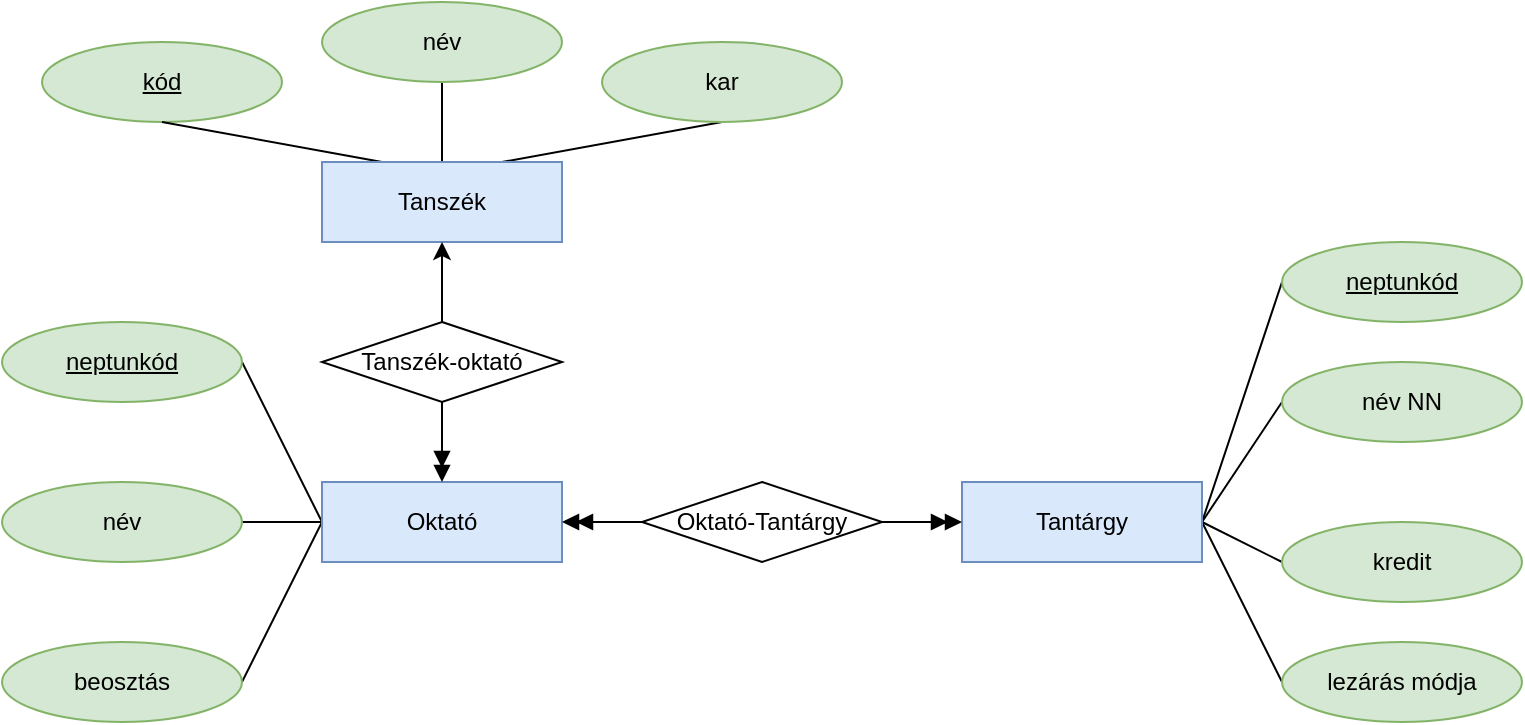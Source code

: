 <mxfile version="20.4.0" type="device"><diagram id="3Hn4xAxNsXAKJAQ3Ugm6" name="Page-1"><mxGraphModel dx="1221" dy="688" grid="1" gridSize="10" guides="1" tooltips="1" connect="1" arrows="1" fold="1" page="1" pageScale="1" pageWidth="827" pageHeight="1169" math="0" shadow="0"><root><mxCell id="0"/><mxCell id="1" parent="0"/><mxCell id="7-uc2TNhdTV9b3Npj9fE-222" value="&lt;u&gt;kód&lt;/u&gt;" style="ellipse;whiteSpace=wrap;html=1;fillColor=#d5e8d4;strokeColor=#82b366;" vertex="1" parent="1"><mxGeometry x="60" y="100" width="120" height="40" as="geometry"/></mxCell><mxCell id="7-uc2TNhdTV9b3Npj9fE-223" style="edgeStyle=none;rounded=0;orthogonalLoop=1;jettySize=auto;html=1;exitX=0.25;exitY=0;exitDx=0;exitDy=0;entryX=0.5;entryY=1;entryDx=0;entryDy=0;endArrow=none;endFill=0;" edge="1" parent="1" source="7-uc2TNhdTV9b3Npj9fE-226" target="7-uc2TNhdTV9b3Npj9fE-222"><mxGeometry relative="1" as="geometry"/></mxCell><mxCell id="7-uc2TNhdTV9b3Npj9fE-224" style="edgeStyle=none;rounded=0;orthogonalLoop=1;jettySize=auto;html=1;exitX=0.5;exitY=0;exitDx=0;exitDy=0;entryX=0.5;entryY=1;entryDx=0;entryDy=0;endArrow=none;endFill=0;" edge="1" parent="1" source="7-uc2TNhdTV9b3Npj9fE-226" target="7-uc2TNhdTV9b3Npj9fE-227"><mxGeometry relative="1" as="geometry"/></mxCell><mxCell id="7-uc2TNhdTV9b3Npj9fE-225" style="edgeStyle=none;rounded=0;orthogonalLoop=1;jettySize=auto;html=1;exitX=0.75;exitY=0;exitDx=0;exitDy=0;entryX=0.5;entryY=1;entryDx=0;entryDy=0;endArrow=none;endFill=0;" edge="1" parent="1" source="7-uc2TNhdTV9b3Npj9fE-226" target="7-uc2TNhdTV9b3Npj9fE-228"><mxGeometry relative="1" as="geometry"/></mxCell><mxCell id="7-uc2TNhdTV9b3Npj9fE-226" value="Tanszék" style="rounded=0;whiteSpace=wrap;html=1;fillColor=#dae8fc;strokeColor=#6c8ebf;" vertex="1" parent="1"><mxGeometry x="200" y="160" width="120" height="40" as="geometry"/></mxCell><mxCell id="7-uc2TNhdTV9b3Npj9fE-227" value="név" style="ellipse;whiteSpace=wrap;html=1;fillColor=#d5e8d4;strokeColor=#82b366;" vertex="1" parent="1"><mxGeometry x="200" y="80" width="120" height="40" as="geometry"/></mxCell><mxCell id="7-uc2TNhdTV9b3Npj9fE-228" value="kar" style="ellipse;whiteSpace=wrap;html=1;fillColor=#d5e8d4;strokeColor=#82b366;" vertex="1" parent="1"><mxGeometry x="340" y="100" width="120" height="40" as="geometry"/></mxCell><mxCell id="7-uc2TNhdTV9b3Npj9fE-229" style="edgeStyle=none;rounded=0;orthogonalLoop=1;jettySize=auto;html=1;entryX=1;entryY=0.5;entryDx=0;entryDy=0;endArrow=none;endFill=0;" edge="1" parent="1" target="7-uc2TNhdTV9b3Npj9fE-235"><mxGeometry relative="1" as="geometry"><mxPoint x="200" y="340" as="sourcePoint"/></mxGeometry></mxCell><mxCell id="7-uc2TNhdTV9b3Npj9fE-230" style="edgeStyle=none;rounded=0;orthogonalLoop=1;jettySize=auto;html=1;entryX=1;entryY=0.5;entryDx=0;entryDy=0;endArrow=none;endFill=0;" edge="1" parent="1" target="7-uc2TNhdTV9b3Npj9fE-234"><mxGeometry relative="1" as="geometry"><mxPoint x="200" y="340" as="sourcePoint"/></mxGeometry></mxCell><mxCell id="7-uc2TNhdTV9b3Npj9fE-231" style="edgeStyle=none;rounded=0;orthogonalLoop=1;jettySize=auto;html=1;exitX=0;exitY=0.5;exitDx=0;exitDy=0;entryX=1;entryY=0.5;entryDx=0;entryDy=0;endArrow=none;endFill=0;" edge="1" parent="1" source="7-uc2TNhdTV9b3Npj9fE-232" target="7-uc2TNhdTV9b3Npj9fE-233"><mxGeometry relative="1" as="geometry"><mxPoint x="200" y="360" as="sourcePoint"/></mxGeometry></mxCell><mxCell id="7-uc2TNhdTV9b3Npj9fE-232" value="Oktató" style="rounded=0;whiteSpace=wrap;html=1;fillColor=#dae8fc;strokeColor=#6c8ebf;" vertex="1" parent="1"><mxGeometry x="200" y="320" width="120" height="40" as="geometry"/></mxCell><mxCell id="7-uc2TNhdTV9b3Npj9fE-233" value="&lt;u&gt;neptunkód&lt;/u&gt;" style="ellipse;whiteSpace=wrap;html=1;fillColor=#d5e8d4;strokeColor=#82b366;" vertex="1" parent="1"><mxGeometry x="40" y="240" width="120" height="40" as="geometry"/></mxCell><mxCell id="7-uc2TNhdTV9b3Npj9fE-234" value="név" style="ellipse;whiteSpace=wrap;html=1;fillColor=#d5e8d4;strokeColor=#82b366;" vertex="1" parent="1"><mxGeometry x="40" y="320" width="120" height="40" as="geometry"/></mxCell><mxCell id="7-uc2TNhdTV9b3Npj9fE-235" value="beosztás" style="ellipse;whiteSpace=wrap;html=1;fillColor=#d5e8d4;strokeColor=#82b366;" vertex="1" parent="1"><mxGeometry x="40" y="400" width="120" height="40" as="geometry"/></mxCell><mxCell id="7-uc2TNhdTV9b3Npj9fE-236" style="edgeStyle=none;rounded=0;orthogonalLoop=1;jettySize=auto;html=1;exitX=0.5;exitY=1;exitDx=0;exitDy=0;entryX=0.5;entryY=0;entryDx=0;entryDy=0;endArrow=doubleBlock;endFill=1;" edge="1" parent="1" source="7-uc2TNhdTV9b3Npj9fE-238" target="7-uc2TNhdTV9b3Npj9fE-232"><mxGeometry relative="1" as="geometry"/></mxCell><mxCell id="7-uc2TNhdTV9b3Npj9fE-237" style="edgeStyle=none;rounded=0;orthogonalLoop=1;jettySize=auto;html=1;exitX=0.5;exitY=0;exitDx=0;exitDy=0;entryX=0.5;entryY=1;entryDx=0;entryDy=0;endArrow=classic;endFill=1;" edge="1" parent="1" source="7-uc2TNhdTV9b3Npj9fE-238" target="7-uc2TNhdTV9b3Npj9fE-226"><mxGeometry relative="1" as="geometry"/></mxCell><mxCell id="7-uc2TNhdTV9b3Npj9fE-238" value="Tanszék-oktató" style="rhombus;whiteSpace=wrap;html=1;" vertex="1" parent="1"><mxGeometry x="200" y="240" width="120" height="40" as="geometry"/></mxCell><mxCell id="7-uc2TNhdTV9b3Npj9fE-239" style="edgeStyle=none;rounded=0;orthogonalLoop=1;jettySize=auto;html=1;exitX=1;exitY=0.5;exitDx=0;exitDy=0;entryX=0;entryY=0.5;entryDx=0;entryDy=0;endArrow=none;endFill=0;" edge="1" parent="1" source="7-uc2TNhdTV9b3Npj9fE-243" target="7-uc2TNhdTV9b3Npj9fE-247"><mxGeometry relative="1" as="geometry"/></mxCell><mxCell id="7-uc2TNhdTV9b3Npj9fE-240" style="edgeStyle=none;rounded=0;orthogonalLoop=1;jettySize=auto;html=1;exitX=1;exitY=0.5;exitDx=0;exitDy=0;entryX=0;entryY=0.5;entryDx=0;entryDy=0;endArrow=none;endFill=0;" edge="1" parent="1" source="7-uc2TNhdTV9b3Npj9fE-243" target="7-uc2TNhdTV9b3Npj9fE-248"><mxGeometry relative="1" as="geometry"/></mxCell><mxCell id="7-uc2TNhdTV9b3Npj9fE-241" style="edgeStyle=none;rounded=0;orthogonalLoop=1;jettySize=auto;html=1;exitX=1;exitY=0.5;exitDx=0;exitDy=0;entryX=0;entryY=0.5;entryDx=0;entryDy=0;endArrow=none;endFill=0;" edge="1" parent="1" source="7-uc2TNhdTV9b3Npj9fE-243" target="7-uc2TNhdTV9b3Npj9fE-249"><mxGeometry relative="1" as="geometry"/></mxCell><mxCell id="7-uc2TNhdTV9b3Npj9fE-242" style="edgeStyle=none;rounded=0;orthogonalLoop=1;jettySize=auto;html=1;exitX=1;exitY=0.5;exitDx=0;exitDy=0;entryX=0;entryY=0.5;entryDx=0;entryDy=0;endArrow=none;endFill=0;" edge="1" parent="1" source="7-uc2TNhdTV9b3Npj9fE-243" target="7-uc2TNhdTV9b3Npj9fE-250"><mxGeometry relative="1" as="geometry"/></mxCell><mxCell id="7-uc2TNhdTV9b3Npj9fE-243" value="Tantárgy" style="rounded=0;whiteSpace=wrap;html=1;fillColor=#dae8fc;strokeColor=#6c8ebf;" vertex="1" parent="1"><mxGeometry x="520" y="320" width="120" height="40" as="geometry"/></mxCell><mxCell id="7-uc2TNhdTV9b3Npj9fE-244" style="edgeStyle=none;rounded=0;orthogonalLoop=1;jettySize=auto;html=1;exitX=1;exitY=0.5;exitDx=0;exitDy=0;entryX=0;entryY=0.5;entryDx=0;entryDy=0;endArrow=doubleBlock;endFill=1;" edge="1" parent="1" source="7-uc2TNhdTV9b3Npj9fE-246" target="7-uc2TNhdTV9b3Npj9fE-243"><mxGeometry relative="1" as="geometry"/></mxCell><mxCell id="7-uc2TNhdTV9b3Npj9fE-245" style="edgeStyle=none;rounded=0;orthogonalLoop=1;jettySize=auto;html=1;exitX=0;exitY=0.5;exitDx=0;exitDy=0;endArrow=doubleBlock;endFill=1;" edge="1" parent="1" source="7-uc2TNhdTV9b3Npj9fE-246" target="7-uc2TNhdTV9b3Npj9fE-232"><mxGeometry relative="1" as="geometry"/></mxCell><mxCell id="7-uc2TNhdTV9b3Npj9fE-246" value="Oktató-Tantárgy" style="rhombus;whiteSpace=wrap;html=1;" vertex="1" parent="1"><mxGeometry x="360" y="320" width="120" height="40" as="geometry"/></mxCell><mxCell id="7-uc2TNhdTV9b3Npj9fE-247" value="&lt;u&gt;neptunkód&lt;/u&gt;" style="ellipse;whiteSpace=wrap;html=1;fillColor=#d5e8d4;strokeColor=#82b366;" vertex="1" parent="1"><mxGeometry x="680" y="200" width="120" height="40" as="geometry"/></mxCell><mxCell id="7-uc2TNhdTV9b3Npj9fE-248" value="név NN" style="ellipse;whiteSpace=wrap;html=1;fillColor=#d5e8d4;strokeColor=#82b366;" vertex="1" parent="1"><mxGeometry x="680" y="260" width="120" height="40" as="geometry"/></mxCell><mxCell id="7-uc2TNhdTV9b3Npj9fE-249" value="kredit" style="ellipse;whiteSpace=wrap;html=1;fillColor=#d5e8d4;strokeColor=#82b366;" vertex="1" parent="1"><mxGeometry x="680" y="340" width="120" height="40" as="geometry"/></mxCell><mxCell id="7-uc2TNhdTV9b3Npj9fE-250" value="lezárás módja" style="ellipse;whiteSpace=wrap;html=1;fillColor=#d5e8d4;strokeColor=#82b366;" vertex="1" parent="1"><mxGeometry x="680" y="400" width="120" height="40" as="geometry"/></mxCell></root></mxGraphModel></diagram></mxfile>